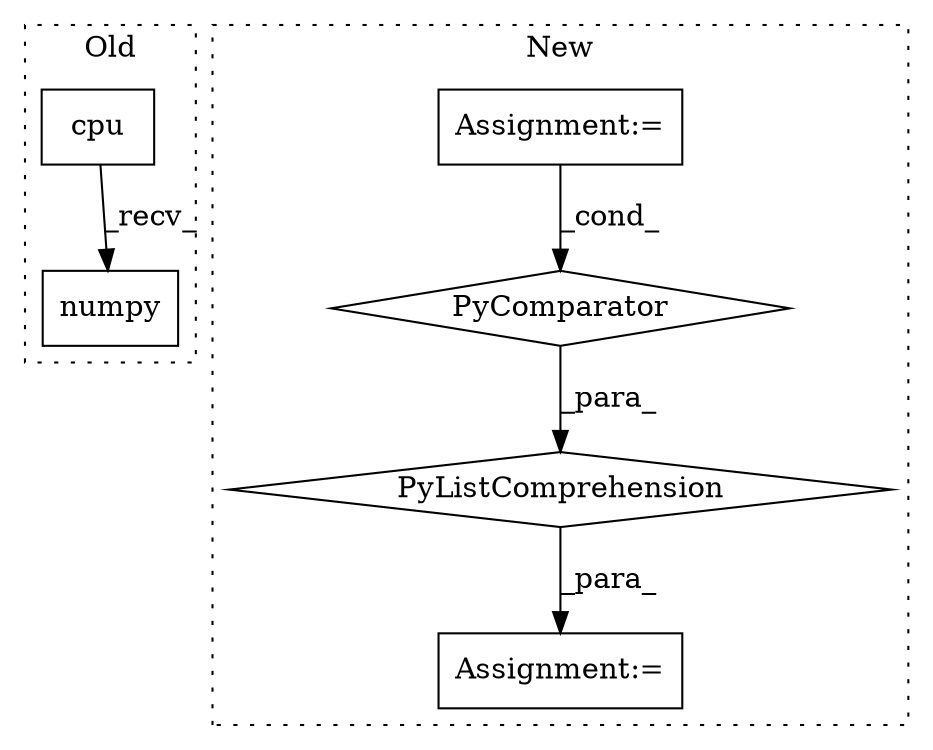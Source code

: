 digraph G {
subgraph cluster0 {
1 [label="cpu" a="32" s="18831" l="5" shape="box"];
6 [label="numpy" a="32" s="18837" l="7" shape="box"];
label = "Old";
style="dotted";
}
subgraph cluster1 {
2 [label="PyComparator" a="113" s="18771" l="38" shape="diamond"];
3 [label="Assignment:=" a="7" s="18771" l="38" shape="box"];
4 [label="PyListComprehension" a="109" s="18712" l="105" shape="diamond"];
5 [label="Assignment:=" a="7" s="18822" l="12" shape="box"];
label = "New";
style="dotted";
}
1 -> 6 [label="_recv_"];
2 -> 4 [label="_para_"];
3 -> 2 [label="_cond_"];
4 -> 5 [label="_para_"];
}